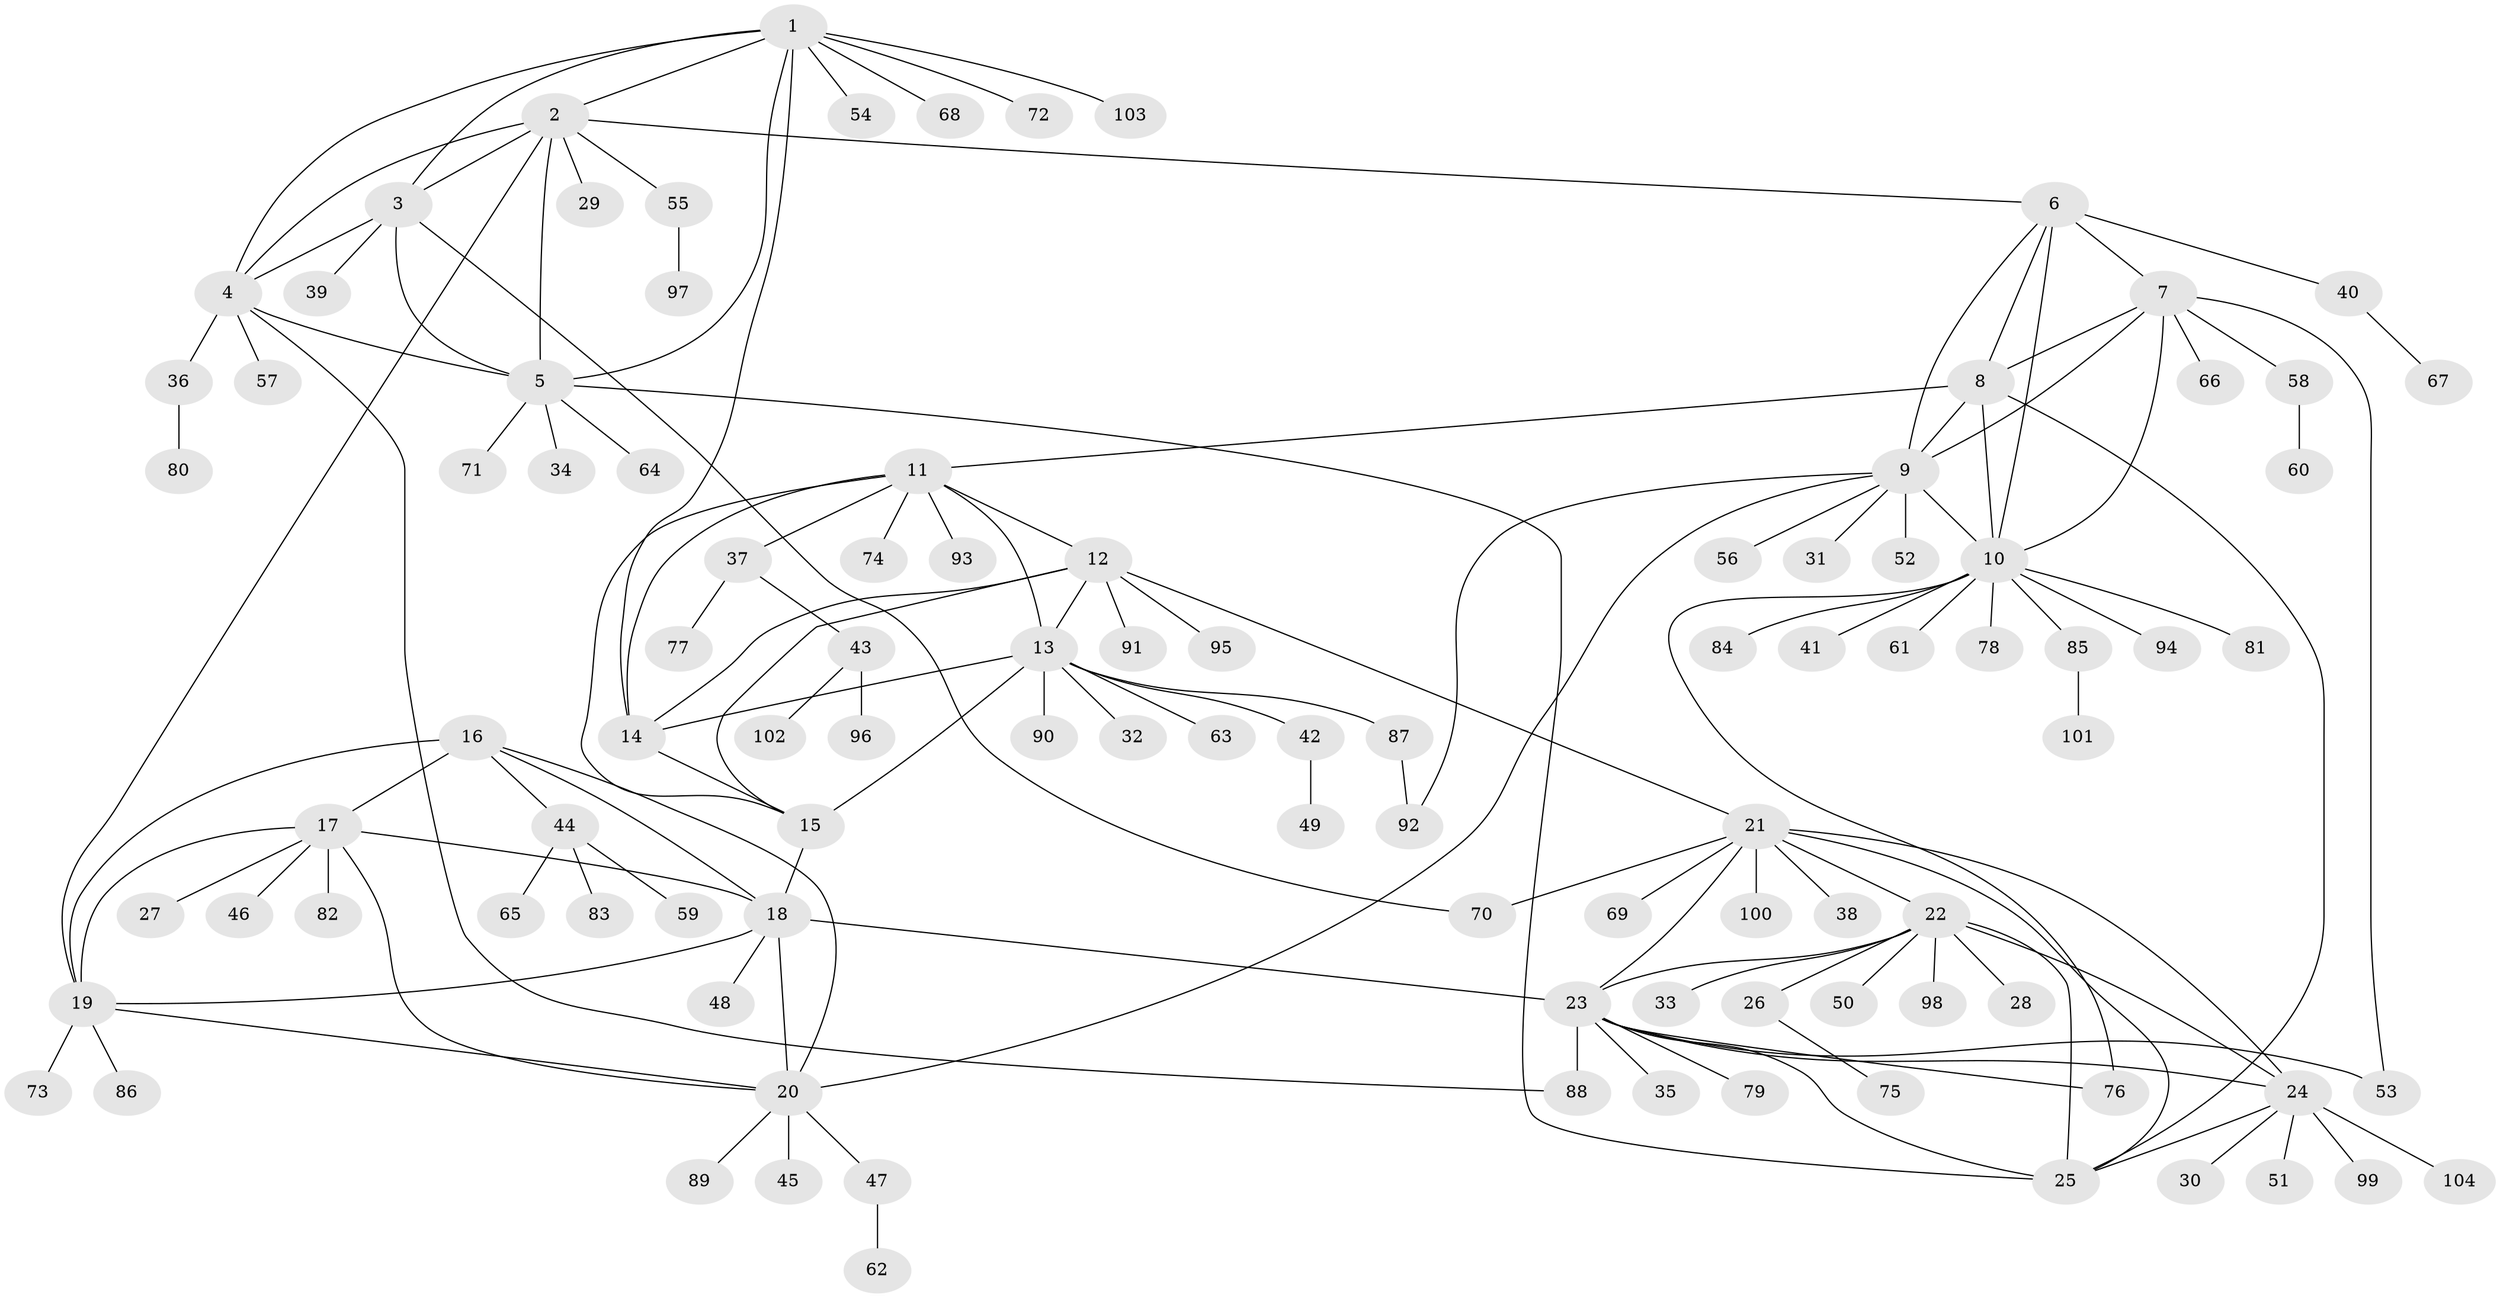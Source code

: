 // coarse degree distribution, {8: 0.07317073170731707, 5: 0.07317073170731707, 9: 0.024390243902439025, 10: 0.024390243902439025, 7: 0.024390243902439025, 11: 0.024390243902439025, 6: 0.024390243902439025, 4: 0.04878048780487805, 3: 0.024390243902439025, 1: 0.6097560975609756, 2: 0.04878048780487805}
// Generated by graph-tools (version 1.1) at 2025/19/03/04/25 18:19:41]
// undirected, 104 vertices, 144 edges
graph export_dot {
graph [start="1"]
  node [color=gray90,style=filled];
  1;
  2;
  3;
  4;
  5;
  6;
  7;
  8;
  9;
  10;
  11;
  12;
  13;
  14;
  15;
  16;
  17;
  18;
  19;
  20;
  21;
  22;
  23;
  24;
  25;
  26;
  27;
  28;
  29;
  30;
  31;
  32;
  33;
  34;
  35;
  36;
  37;
  38;
  39;
  40;
  41;
  42;
  43;
  44;
  45;
  46;
  47;
  48;
  49;
  50;
  51;
  52;
  53;
  54;
  55;
  56;
  57;
  58;
  59;
  60;
  61;
  62;
  63;
  64;
  65;
  66;
  67;
  68;
  69;
  70;
  71;
  72;
  73;
  74;
  75;
  76;
  77;
  78;
  79;
  80;
  81;
  82;
  83;
  84;
  85;
  86;
  87;
  88;
  89;
  90;
  91;
  92;
  93;
  94;
  95;
  96;
  97;
  98;
  99;
  100;
  101;
  102;
  103;
  104;
  1 -- 2;
  1 -- 3;
  1 -- 4;
  1 -- 5;
  1 -- 14;
  1 -- 54;
  1 -- 68;
  1 -- 72;
  1 -- 103;
  2 -- 3;
  2 -- 4;
  2 -- 5;
  2 -- 6;
  2 -- 19;
  2 -- 29;
  2 -- 55;
  3 -- 4;
  3 -- 5;
  3 -- 39;
  3 -- 70;
  4 -- 5;
  4 -- 36;
  4 -- 57;
  4 -- 88;
  5 -- 25;
  5 -- 34;
  5 -- 64;
  5 -- 71;
  6 -- 7;
  6 -- 8;
  6 -- 9;
  6 -- 10;
  6 -- 40;
  7 -- 8;
  7 -- 9;
  7 -- 10;
  7 -- 53;
  7 -- 58;
  7 -- 66;
  8 -- 9;
  8 -- 10;
  8 -- 11;
  8 -- 25;
  9 -- 10;
  9 -- 20;
  9 -- 31;
  9 -- 52;
  9 -- 56;
  9 -- 92;
  10 -- 41;
  10 -- 61;
  10 -- 76;
  10 -- 78;
  10 -- 81;
  10 -- 84;
  10 -- 85;
  10 -- 94;
  11 -- 12;
  11 -- 13;
  11 -- 14;
  11 -- 15;
  11 -- 37;
  11 -- 74;
  11 -- 93;
  12 -- 13;
  12 -- 14;
  12 -- 15;
  12 -- 21;
  12 -- 91;
  12 -- 95;
  13 -- 14;
  13 -- 15;
  13 -- 32;
  13 -- 42;
  13 -- 63;
  13 -- 87;
  13 -- 90;
  14 -- 15;
  15 -- 18;
  16 -- 17;
  16 -- 18;
  16 -- 19;
  16 -- 20;
  16 -- 44;
  17 -- 18;
  17 -- 19;
  17 -- 20;
  17 -- 27;
  17 -- 46;
  17 -- 82;
  18 -- 19;
  18 -- 20;
  18 -- 23;
  18 -- 48;
  19 -- 20;
  19 -- 73;
  19 -- 86;
  20 -- 45;
  20 -- 47;
  20 -- 89;
  21 -- 22;
  21 -- 23;
  21 -- 24;
  21 -- 25;
  21 -- 38;
  21 -- 69;
  21 -- 70;
  21 -- 100;
  22 -- 23;
  22 -- 24;
  22 -- 25;
  22 -- 26;
  22 -- 28;
  22 -- 33;
  22 -- 50;
  22 -- 98;
  23 -- 24;
  23 -- 25;
  23 -- 35;
  23 -- 53;
  23 -- 76;
  23 -- 79;
  23 -- 88;
  24 -- 25;
  24 -- 30;
  24 -- 51;
  24 -- 99;
  24 -- 104;
  26 -- 75;
  36 -- 80;
  37 -- 43;
  37 -- 77;
  40 -- 67;
  42 -- 49;
  43 -- 96;
  43 -- 102;
  44 -- 59;
  44 -- 65;
  44 -- 83;
  47 -- 62;
  55 -- 97;
  58 -- 60;
  85 -- 101;
  87 -- 92;
}
